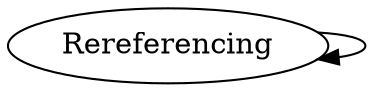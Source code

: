 /* Created by mdot for Matlab */
digraph m2html {
  Rereferencing -> Rereferencing;

  Rereferencing [URL="Rereferencing.html"];
}
